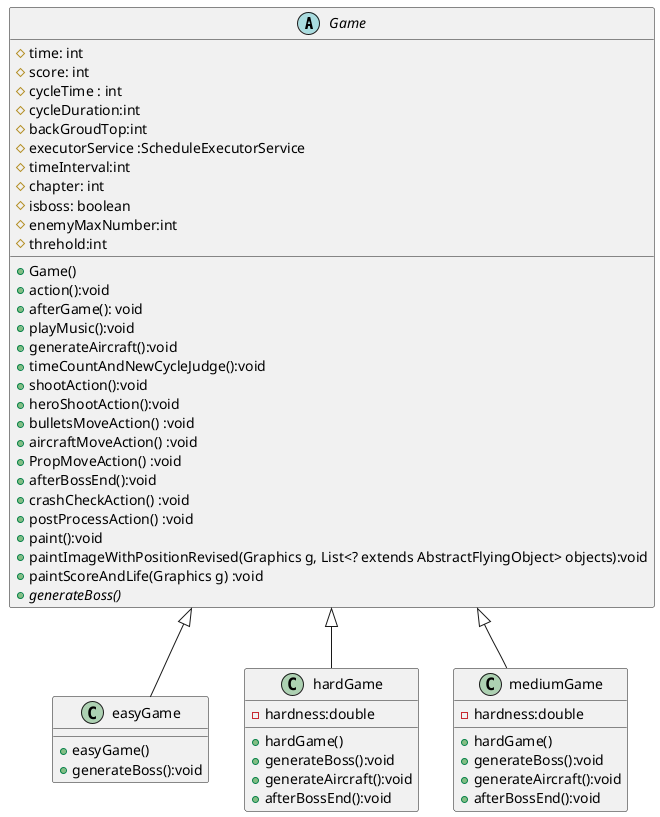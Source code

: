 @startuml
abstract class Game{
    # time: int
    # score: int
    # cycleTime : int
    # cycleDuration:int
    # backGroudTop:int
    # executorService :ScheduleExecutorService
    # timeInterval:int
    # chapter: int
    # isboss: boolean
    # enemyMaxNumber:int
    # threhold:int
    + Game()
    + action():void
    + afterGame(): void
    + playMusic():void
    + generateAircraft():void
    + timeCountAndNewCycleJudge():void
    + shootAction():void
    + heroShootAction():void
    + bulletsMoveAction() :void
    + aircraftMoveAction() :void
    + PropMoveAction() :void
    + afterBossEnd():void
    + crashCheckAction() :void
    + postProcessAction() :void
    + paint():void
    + paintImageWithPositionRevised(Graphics g, List<? extends AbstractFlyingObject> objects):void
    + paintScoreAndLife(Graphics g) :void
    + {abstract}generateBoss()
}

class easyGame{
    + easyGame()
    + generateBoss():void
}

class hardGame{
    - hardness:double
    + hardGame()
    + generateBoss():void
    + generateAircraft():void
    + afterBossEnd():void
}

class mediumGame{
    - hardness:double
    + hardGame()
    + generateBoss():void
    + generateAircraft():void
    + afterBossEnd():void
}

Game <|-- easyGame
Game <|-- hardGame
Game <|-- mediumGame

@enduml